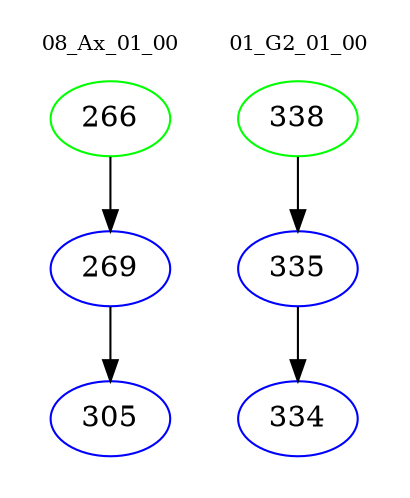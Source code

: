 digraph{
subgraph cluster_0 {
color = white
label = "08_Ax_01_00";
fontsize=10;
T0_266 [label="266", color="green"]
T0_266 -> T0_269 [color="black"]
T0_269 [label="269", color="blue"]
T0_269 -> T0_305 [color="black"]
T0_305 [label="305", color="blue"]
}
subgraph cluster_1 {
color = white
label = "01_G2_01_00";
fontsize=10;
T1_338 [label="338", color="green"]
T1_338 -> T1_335 [color="black"]
T1_335 [label="335", color="blue"]
T1_335 -> T1_334 [color="black"]
T1_334 [label="334", color="blue"]
}
}
